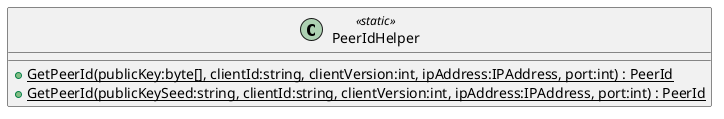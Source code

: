 @startuml
class PeerIdHelper <<static>> {
    + {static} GetPeerId(publicKey:byte[], clientId:string, clientVersion:int, ipAddress:IPAddress, port:int) : PeerId
    + {static} GetPeerId(publicKeySeed:string, clientId:string, clientVersion:int, ipAddress:IPAddress, port:int) : PeerId
}
@enduml
